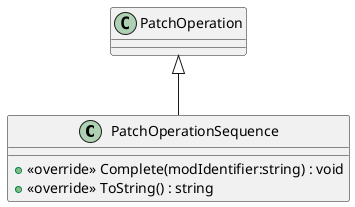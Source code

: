 @startuml
class PatchOperationSequence {
    + <<override>> Complete(modIdentifier:string) : void
    + <<override>> ToString() : string
}
PatchOperation <|-- PatchOperationSequence
@enduml
